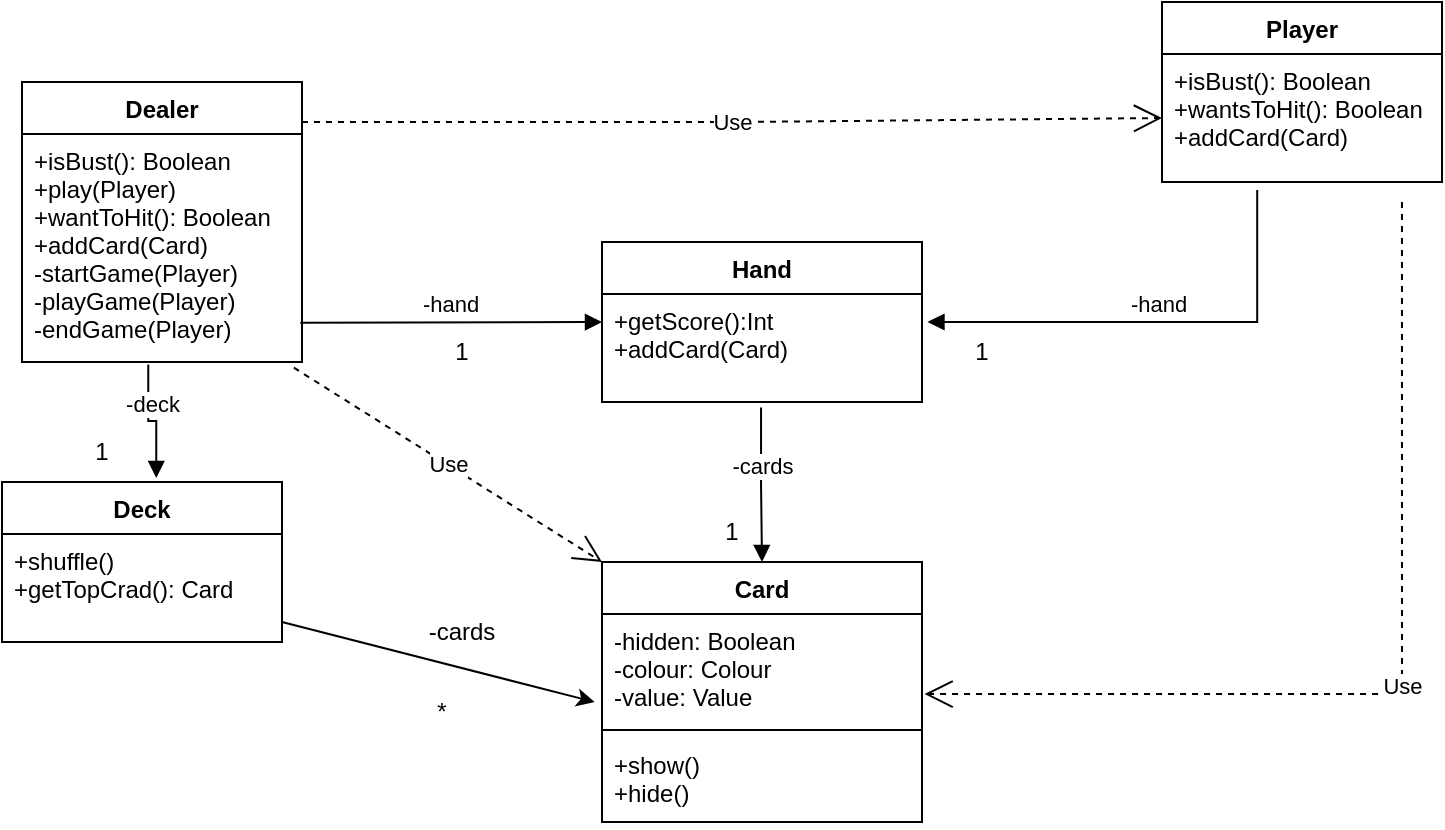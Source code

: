 <mxfile version="20.8.23" type="device"><diagram name="Page-1" id="tNQ9ODOqL9u2-T87Pjqa"><mxGraphModel dx="1188" dy="647" grid="1" gridSize="10" guides="1" tooltips="1" connect="1" arrows="1" fold="1" page="1" pageScale="1" pageWidth="850" pageHeight="1100" math="0" shadow="0"><root><mxCell id="0"/><mxCell id="1" parent="0"/><mxCell id="_Oal0J0asXA0YvXwPjYi-1" value="Card" style="swimlane;fontStyle=1;align=center;verticalAlign=top;childLayout=stackLayout;horizontal=1;startSize=26;horizontalStack=0;resizeParent=1;resizeParentMax=0;resizeLast=0;collapsible=1;marginBottom=0;" vertex="1" parent="1"><mxGeometry x="360" y="360" width="160" height="130" as="geometry"/></mxCell><mxCell id="_Oal0J0asXA0YvXwPjYi-2" value="-hidden: Boolean&#10;-colour: Colour&#10;-value: Value" style="text;strokeColor=none;fillColor=none;align=left;verticalAlign=top;spacingLeft=4;spacingRight=4;overflow=hidden;rotatable=0;points=[[0,0.5],[1,0.5]];portConstraint=eastwest;" vertex="1" parent="_Oal0J0asXA0YvXwPjYi-1"><mxGeometry y="26" width="160" height="54" as="geometry"/></mxCell><mxCell id="_Oal0J0asXA0YvXwPjYi-3" value="" style="line;strokeWidth=1;fillColor=none;align=left;verticalAlign=middle;spacingTop=-1;spacingLeft=3;spacingRight=3;rotatable=0;labelPosition=right;points=[];portConstraint=eastwest;strokeColor=inherit;" vertex="1" parent="_Oal0J0asXA0YvXwPjYi-1"><mxGeometry y="80" width="160" height="8" as="geometry"/></mxCell><mxCell id="_Oal0J0asXA0YvXwPjYi-4" value="+show()&#10;+hide()" style="text;strokeColor=none;fillColor=none;align=left;verticalAlign=top;spacingLeft=4;spacingRight=4;overflow=hidden;rotatable=0;points=[[0,0.5],[1,0.5]];portConstraint=eastwest;" vertex="1" parent="_Oal0J0asXA0YvXwPjYi-1"><mxGeometry y="88" width="160" height="42" as="geometry"/></mxCell><mxCell id="_Oal0J0asXA0YvXwPjYi-9" value="Hand" style="swimlane;fontStyle=1;childLayout=stackLayout;horizontal=1;startSize=26;fillColor=none;horizontalStack=0;resizeParent=1;resizeParentMax=0;resizeLast=0;collapsible=1;marginBottom=0;" vertex="1" parent="1"><mxGeometry x="360" y="200" width="160" height="80" as="geometry"/></mxCell><mxCell id="_Oal0J0asXA0YvXwPjYi-10" value="+getScore():Int&#10;+addCard(Card)" style="text;strokeColor=none;fillColor=none;align=left;verticalAlign=top;spacingLeft=4;spacingRight=4;overflow=hidden;rotatable=0;points=[[0,0.5],[1,0.5]];portConstraint=eastwest;" vertex="1" parent="_Oal0J0asXA0YvXwPjYi-9"><mxGeometry y="26" width="160" height="54" as="geometry"/></mxCell><mxCell id="_Oal0J0asXA0YvXwPjYi-17" value="Player" style="swimlane;fontStyle=1;childLayout=stackLayout;horizontal=1;startSize=26;fillColor=none;horizontalStack=0;resizeParent=1;resizeParentMax=0;resizeLast=0;collapsible=1;marginBottom=0;" vertex="1" parent="1"><mxGeometry x="640" y="80" width="140" height="90" as="geometry"/></mxCell><mxCell id="_Oal0J0asXA0YvXwPjYi-18" value="+isBust(): Boolean&#10;+wantsToHit(): Boolean&#10;+addCard(Card)" style="text;strokeColor=none;fillColor=none;align=left;verticalAlign=top;spacingLeft=4;spacingRight=4;overflow=hidden;rotatable=0;points=[[0,0.5],[1,0.5]];portConstraint=eastwest;" vertex="1" parent="_Oal0J0asXA0YvXwPjYi-17"><mxGeometry y="26" width="140" height="64" as="geometry"/></mxCell><mxCell id="_Oal0J0asXA0YvXwPjYi-21" value="Deck" style="swimlane;fontStyle=1;childLayout=stackLayout;horizontal=1;startSize=26;fillColor=none;horizontalStack=0;resizeParent=1;resizeParentMax=0;resizeLast=0;collapsible=1;marginBottom=0;" vertex="1" parent="1"><mxGeometry x="60" y="320" width="140" height="80" as="geometry"/></mxCell><mxCell id="_Oal0J0asXA0YvXwPjYi-22" value="+shuffle()&#10;+getTopCrad(): Card" style="text;strokeColor=none;fillColor=none;align=left;verticalAlign=top;spacingLeft=4;spacingRight=4;overflow=hidden;rotatable=0;points=[[0,0.5],[1,0.5]];portConstraint=eastwest;" vertex="1" parent="_Oal0J0asXA0YvXwPjYi-21"><mxGeometry y="26" width="140" height="54" as="geometry"/></mxCell><mxCell id="_Oal0J0asXA0YvXwPjYi-25" value="Dealer" style="swimlane;fontStyle=1;childLayout=stackLayout;horizontal=1;startSize=26;fillColor=none;horizontalStack=0;resizeParent=1;resizeParentMax=0;resizeLast=0;collapsible=1;marginBottom=0;" vertex="1" parent="1"><mxGeometry x="70" y="120" width="140" height="140" as="geometry"/></mxCell><mxCell id="_Oal0J0asXA0YvXwPjYi-26" value="+isBust(): Boolean&#10;+play(Player)&#10;+wantToHit(): Boolean&#10;+addCard(Card)&#10;-startGame(Player)&#10;-playGame(Player)&#10;-endGame(Player)" style="text;strokeColor=none;fillColor=none;align=left;verticalAlign=top;spacingLeft=4;spacingRight=4;overflow=hidden;rotatable=0;points=[[0,0.5],[1,0.5]];portConstraint=eastwest;" vertex="1" parent="_Oal0J0asXA0YvXwPjYi-25"><mxGeometry y="26" width="140" height="114" as="geometry"/></mxCell><mxCell id="_Oal0J0asXA0YvXwPjYi-29" value="-hand" style="html=1;verticalAlign=bottom;endArrow=block;edgeStyle=elbowEdgeStyle;elbow=vertical;curved=0;rounded=0;exitX=0.34;exitY=1.063;exitDx=0;exitDy=0;exitPerimeter=0;entryX=1.017;entryY=0.267;entryDx=0;entryDy=0;entryPerimeter=0;" edge="1" parent="1" source="_Oal0J0asXA0YvXwPjYi-18" target="_Oal0J0asXA0YvXwPjYi-10"><mxGeometry width="80" relative="1" as="geometry"><mxPoint x="540" y="230" as="sourcePoint"/><mxPoint x="550" y="240" as="targetPoint"/><Array as="points"><mxPoint x="610" y="240"/></Array></mxGeometry></mxCell><mxCell id="_Oal0J0asXA0YvXwPjYi-30" value="-hand" style="html=1;verticalAlign=bottom;endArrow=block;edgeStyle=elbowEdgeStyle;elbow=vertical;curved=0;rounded=0;exitX=0.994;exitY=0.828;exitDx=0;exitDy=0;exitPerimeter=0;" edge="1" parent="1" source="_Oal0J0asXA0YvXwPjYi-26"><mxGeometry width="80" relative="1" as="geometry"><mxPoint x="280" y="240" as="sourcePoint"/><mxPoint x="360" y="240" as="targetPoint"/></mxGeometry></mxCell><mxCell id="_Oal0J0asXA0YvXwPjYi-31" value="-cards" style="html=1;verticalAlign=bottom;endArrow=block;edgeStyle=elbowEdgeStyle;elbow=vertical;curved=0;rounded=0;entryX=0.5;entryY=0;entryDx=0;entryDy=0;exitX=0.497;exitY=1.052;exitDx=0;exitDy=0;exitPerimeter=0;" edge="1" parent="1" source="_Oal0J0asXA0YvXwPjYi-10" target="_Oal0J0asXA0YvXwPjYi-1"><mxGeometry width="80" relative="1" as="geometry"><mxPoint x="390" y="310" as="sourcePoint"/><mxPoint x="470" y="310" as="targetPoint"/></mxGeometry></mxCell><mxCell id="_Oal0J0asXA0YvXwPjYi-32" value="-deck" style="html=1;verticalAlign=bottom;endArrow=block;edgeStyle=elbowEdgeStyle;elbow=vertical;curved=0;rounded=0;exitX=0.451;exitY=1.011;exitDx=0;exitDy=0;exitPerimeter=0;entryX=0.551;entryY=-0.025;entryDx=0;entryDy=0;entryPerimeter=0;" edge="1" parent="1" source="_Oal0J0asXA0YvXwPjYi-26" target="_Oal0J0asXA0YvXwPjYi-21"><mxGeometry width="80" relative="1" as="geometry"><mxPoint x="100" y="290" as="sourcePoint"/><mxPoint x="180" y="290" as="targetPoint"/></mxGeometry></mxCell><mxCell id="_Oal0J0asXA0YvXwPjYi-34" value="" style="endArrow=classic;html=1;rounded=0;entryX=-0.023;entryY=0.815;entryDx=0;entryDy=0;entryPerimeter=0;exitX=1;exitY=0.815;exitDx=0;exitDy=0;exitPerimeter=0;" edge="1" parent="1" source="_Oal0J0asXA0YvXwPjYi-22" target="_Oal0J0asXA0YvXwPjYi-2"><mxGeometry width="50" height="50" relative="1" as="geometry"><mxPoint x="170" y="480" as="sourcePoint"/><mxPoint x="220" y="430" as="targetPoint"/></mxGeometry></mxCell><mxCell id="_Oal0J0asXA0YvXwPjYi-35" value="Use" style="endArrow=open;endSize=12;dashed=1;html=1;rounded=0;entryX=0;entryY=0;entryDx=0;entryDy=0;exitX=0.971;exitY=1.025;exitDx=0;exitDy=0;exitPerimeter=0;" edge="1" parent="1" source="_Oal0J0asXA0YvXwPjYi-26" target="_Oal0J0asXA0YvXwPjYi-1"><mxGeometry width="160" relative="1" as="geometry"><mxPoint x="200" y="300" as="sourcePoint"/><mxPoint x="360" y="300" as="targetPoint"/></mxGeometry></mxCell><mxCell id="_Oal0J0asXA0YvXwPjYi-36" value="Use" style="endArrow=open;endSize=12;dashed=1;html=1;rounded=0;entryX=0;entryY=0.5;entryDx=0;entryDy=0;" edge="1" parent="1" target="_Oal0J0asXA0YvXwPjYi-18"><mxGeometry width="160" relative="1" as="geometry"><mxPoint x="210" y="140" as="sourcePoint"/><mxPoint x="370" y="140" as="targetPoint"/><Array as="points"><mxPoint x="430" y="140"/></Array></mxGeometry></mxCell><mxCell id="_Oal0J0asXA0YvXwPjYi-37" value="Use" style="endArrow=open;endSize=12;dashed=1;html=1;rounded=0;entryX=1.008;entryY=0.741;entryDx=0;entryDy=0;entryPerimeter=0;exitX=0.857;exitY=1.156;exitDx=0;exitDy=0;exitPerimeter=0;" edge="1" parent="1" source="_Oal0J0asXA0YvXwPjYi-18" target="_Oal0J0asXA0YvXwPjYi-2"><mxGeometry x="-0.002" width="160" relative="1" as="geometry"><mxPoint x="640" y="280" as="sourcePoint"/><mxPoint x="800" y="280" as="targetPoint"/><Array as="points"><mxPoint x="760" y="426"/></Array><mxPoint as="offset"/></mxGeometry></mxCell><mxCell id="_Oal0J0asXA0YvXwPjYi-38" value="-cards" style="text;html=1;strokeColor=none;fillColor=none;align=center;verticalAlign=middle;whiteSpace=wrap;rounded=0;" vertex="1" parent="1"><mxGeometry x="260" y="380" width="60" height="30" as="geometry"/></mxCell><mxCell id="_Oal0J0asXA0YvXwPjYi-39" value="1" style="text;html=1;strokeColor=none;fillColor=none;align=center;verticalAlign=middle;whiteSpace=wrap;rounded=0;" vertex="1" parent="1"><mxGeometry x="80" y="290" width="60" height="30" as="geometry"/></mxCell><mxCell id="_Oal0J0asXA0YvXwPjYi-40" value="*" style="text;html=1;strokeColor=none;fillColor=none;align=center;verticalAlign=middle;whiteSpace=wrap;rounded=0;" vertex="1" parent="1"><mxGeometry x="250" y="420" width="60" height="30" as="geometry"/></mxCell><mxCell id="_Oal0J0asXA0YvXwPjYi-41" value="1" style="text;html=1;strokeColor=none;fillColor=none;align=center;verticalAlign=middle;whiteSpace=wrap;rounded=0;" vertex="1" parent="1"><mxGeometry x="395" y="330" width="60" height="30" as="geometry"/></mxCell><mxCell id="_Oal0J0asXA0YvXwPjYi-42" value="1" style="text;html=1;strokeColor=none;fillColor=none;align=center;verticalAlign=middle;whiteSpace=wrap;rounded=0;" vertex="1" parent="1"><mxGeometry x="260" y="240" width="60" height="30" as="geometry"/></mxCell><mxCell id="_Oal0J0asXA0YvXwPjYi-43" value="1" style="text;html=1;strokeColor=none;fillColor=none;align=center;verticalAlign=middle;whiteSpace=wrap;rounded=0;" vertex="1" parent="1"><mxGeometry x="520" y="240" width="60" height="30" as="geometry"/></mxCell></root></mxGraphModel></diagram></mxfile>